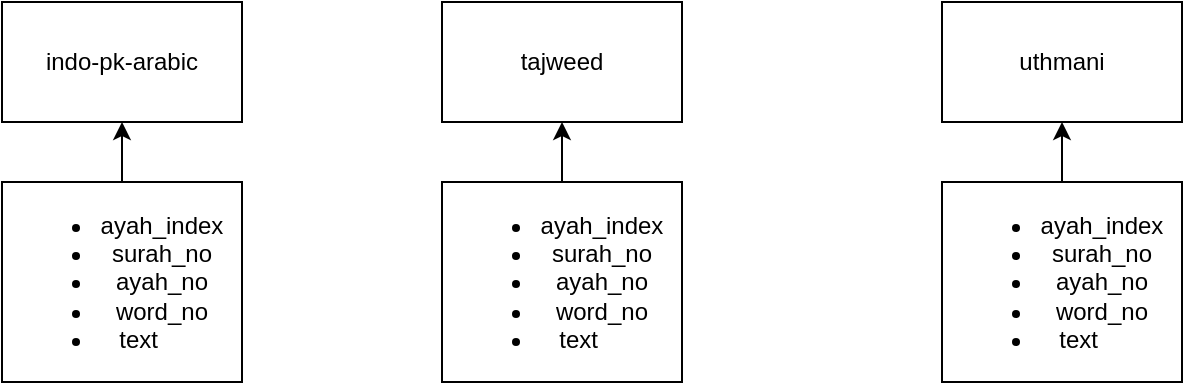 <mxfile version="26.0.7">
  <diagram name="Page-1" id="iTV8h9rxqEA77TbN97z0">
    <mxGraphModel dx="889" dy="845" grid="1" gridSize="10" guides="1" tooltips="1" connect="1" arrows="1" fold="1" page="1" pageScale="1" pageWidth="850" pageHeight="1100" math="0" shadow="0">
      <root>
        <mxCell id="0" />
        <mxCell id="1" parent="0" />
        <mxCell id="4flWX4SAvduZYzEaILh2-1" value="indo-pk-arabic" style="rounded=0;whiteSpace=wrap;html=1;" vertex="1" parent="1">
          <mxGeometry x="130" y="160" width="120" height="60" as="geometry" />
        </mxCell>
        <mxCell id="4flWX4SAvduZYzEaILh2-2" value="tajweed" style="rounded=0;whiteSpace=wrap;html=1;" vertex="1" parent="1">
          <mxGeometry x="350" y="160" width="120" height="60" as="geometry" />
        </mxCell>
        <mxCell id="4flWX4SAvduZYzEaILh2-3" value="uthmani" style="rounded=0;whiteSpace=wrap;html=1;" vertex="1" parent="1">
          <mxGeometry x="600" y="160" width="120" height="60" as="geometry" />
        </mxCell>
        <mxCell id="4flWX4SAvduZYzEaILh2-5" value="" style="edgeStyle=orthogonalEdgeStyle;rounded=0;orthogonalLoop=1;jettySize=auto;html=1;" edge="1" parent="1" source="4flWX4SAvduZYzEaILh2-4" target="4flWX4SAvduZYzEaILh2-1">
          <mxGeometry relative="1" as="geometry" />
        </mxCell>
        <mxCell id="4flWX4SAvduZYzEaILh2-4" value="&lt;ul&gt;&lt;li&gt;ayah_index&lt;/li&gt;&lt;li&gt;surah_no&lt;/li&gt;&lt;li&gt;ayah_no&lt;/li&gt;&lt;li&gt;word_no&lt;/li&gt;&lt;li&gt;text&amp;nbsp; &amp;nbsp; &amp;nbsp; &amp;nbsp;&lt;/li&gt;&lt;/ul&gt;" style="rounded=0;whiteSpace=wrap;html=1;" vertex="1" parent="1">
          <mxGeometry x="130" y="250" width="120" height="100" as="geometry" />
        </mxCell>
        <mxCell id="4flWX4SAvduZYzEaILh2-10" value="" style="edgeStyle=orthogonalEdgeStyle;rounded=0;orthogonalLoop=1;jettySize=auto;html=1;" edge="1" parent="1" source="4flWX4SAvduZYzEaILh2-6" target="4flWX4SAvduZYzEaILh2-2">
          <mxGeometry relative="1" as="geometry" />
        </mxCell>
        <mxCell id="4flWX4SAvduZYzEaILh2-6" value="&lt;ul&gt;&lt;li&gt;ayah_index&lt;/li&gt;&lt;li&gt;surah_no&lt;/li&gt;&lt;li&gt;ayah_no&lt;/li&gt;&lt;li&gt;word_no&lt;/li&gt;&lt;li&gt;text&amp;nbsp; &amp;nbsp; &amp;nbsp; &amp;nbsp;&lt;/li&gt;&lt;/ul&gt;" style="rounded=0;whiteSpace=wrap;html=1;" vertex="1" parent="1">
          <mxGeometry x="350" y="250" width="120" height="100" as="geometry" />
        </mxCell>
        <mxCell id="4flWX4SAvduZYzEaILh2-8" value="" style="edgeStyle=orthogonalEdgeStyle;rounded=0;orthogonalLoop=1;jettySize=auto;html=1;" edge="1" parent="1" source="4flWX4SAvduZYzEaILh2-7" target="4flWX4SAvduZYzEaILh2-3">
          <mxGeometry relative="1" as="geometry" />
        </mxCell>
        <mxCell id="4flWX4SAvduZYzEaILh2-7" value="&lt;ul&gt;&lt;li&gt;ayah_index&lt;/li&gt;&lt;li&gt;surah_no&lt;/li&gt;&lt;li&gt;ayah_no&lt;/li&gt;&lt;li&gt;word_no&lt;/li&gt;&lt;li&gt;text&amp;nbsp; &amp;nbsp; &amp;nbsp; &amp;nbsp;&lt;/li&gt;&lt;/ul&gt;" style="rounded=0;whiteSpace=wrap;html=1;" vertex="1" parent="1">
          <mxGeometry x="600" y="250" width="120" height="100" as="geometry" />
        </mxCell>
      </root>
    </mxGraphModel>
  </diagram>
</mxfile>
